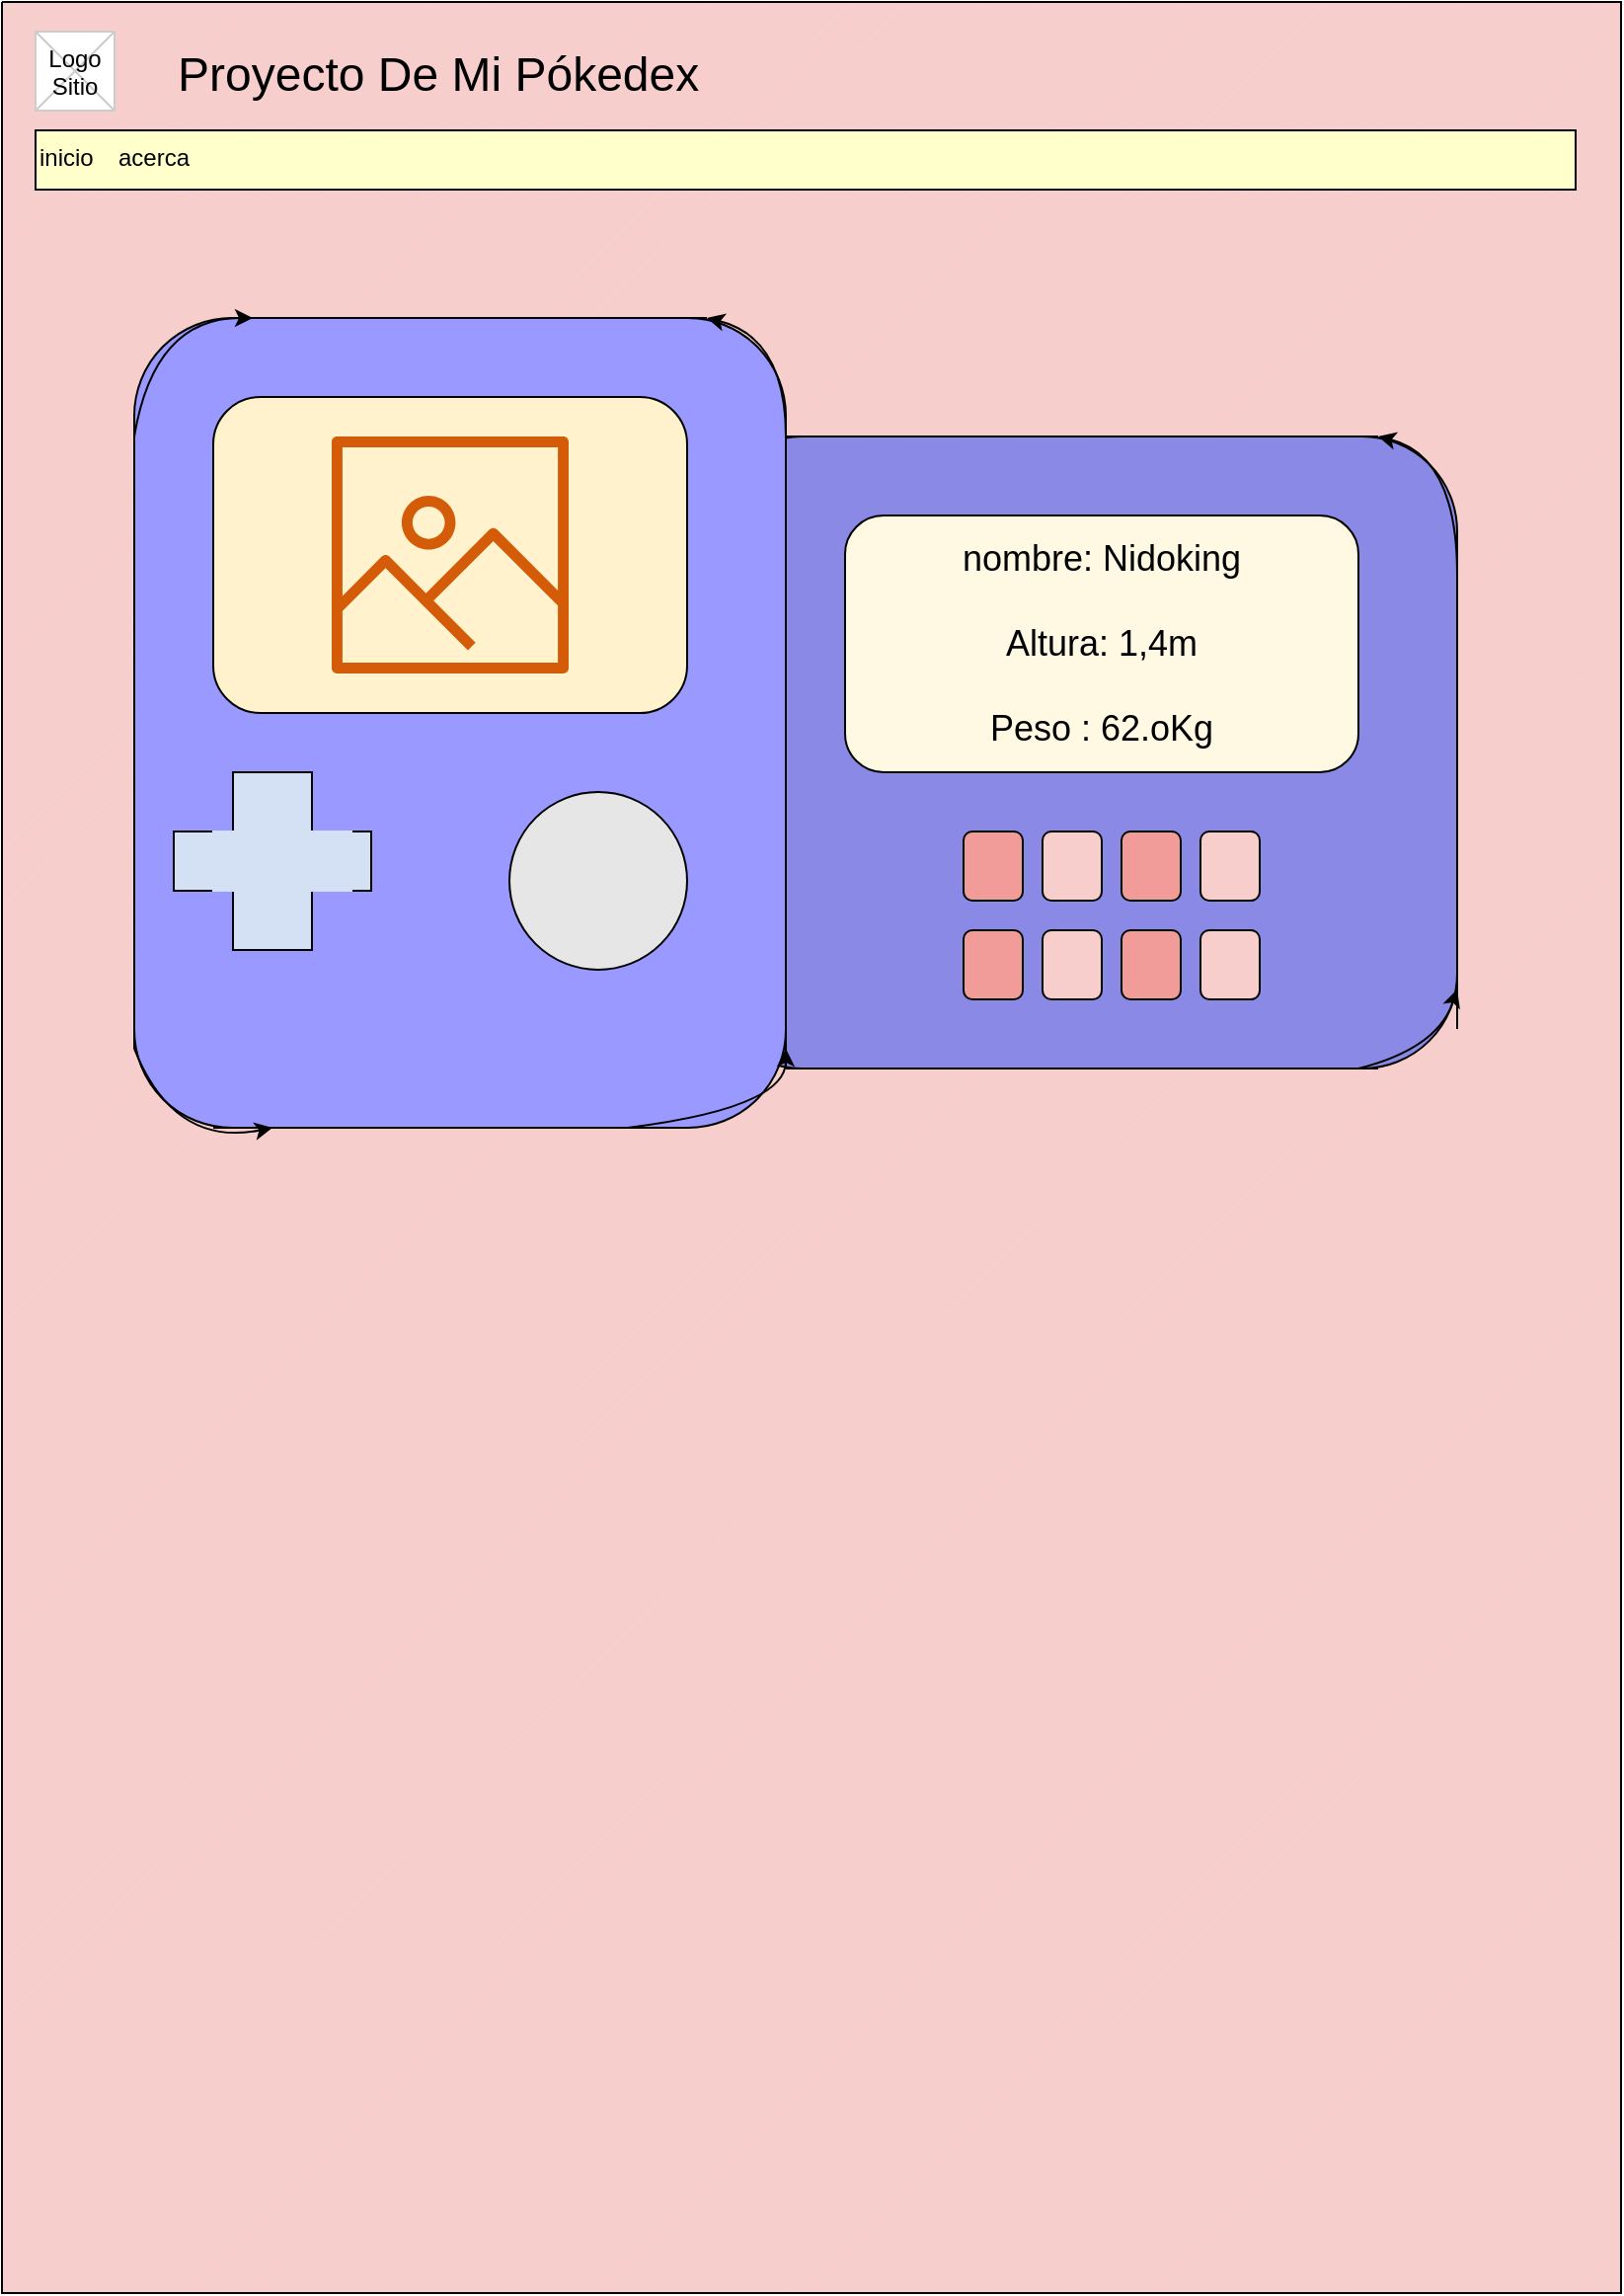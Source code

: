 <mxfile version="20.0.0" type="device"><diagram name="Page-1" id="f1b7ffb7-ca1e-a977-7cf5-a751b3c06c05"><mxGraphModel dx="430" dy="234" grid="1" gridSize="10" guides="1" tooltips="1" connect="1" arrows="1" fold="1" page="1" pageScale="1" pageWidth="826" pageHeight="1169" background="none" math="0" shadow="0"><root><mxCell id="0"/><mxCell id="1" parent="0"/><mxCell id="rDXwTBWIYCc_Xoyf9eO_-30" value="" style="verticalLabelPosition=bottom;verticalAlign=top;html=1;shape=mxgraph.basic.patternFillRect;fillStyle=diag;step=5;fillStrokeWidth=0.2;fillStrokeColor=#dddddd;rounded=0;fontFamily=Helvetica;fontSize=12;fontColor=default;strokeColor=#000000;fillColor=#F8CECC;" vertex="1" parent="1"><mxGeometry x="3" width="820" height="1160" as="geometry"/></mxCell><mxCell id="rDXwTBWIYCc_Xoyf9eO_-28" value="" style="rounded=1;whiteSpace=wrap;html=1;strokeColor=#000000;fillColor=#8A8AE6;" vertex="1" parent="1"><mxGeometry x="360" y="220" width="380" height="320" as="geometry"/></mxCell><mxCell id="rDXwTBWIYCc_Xoyf9eO_-27" value="" style="rounded=1;whiteSpace=wrap;html=1;strokeColor=#000000;fillColor=#9999FF;direction=south;" vertex="1" parent="1"><mxGeometry x="70" y="160" width="330" height="410" as="geometry"/></mxCell><mxCell id="rDXwTBWIYCc_Xoyf9eO_-23" value="" style="rounded=0;whiteSpace=wrap;html=1;fillColor=#D4E1F5;direction=west;strokeColor=#000000;" vertex="1" parent="1"><mxGeometry x="90" y="420" width="30" height="30" as="geometry"/></mxCell><mxCell id="rDXwTBWIYCc_Xoyf9eO_-21" value="" style="rounded=0;whiteSpace=wrap;html=1;fillColor=#FFFFCC;" vertex="1" parent="1"><mxGeometry x="20" y="65" width="780" height="30" as="geometry"/></mxCell><mxCell id="2" value="Proyecto De Mi Pókedex" style="text;spacingTop=-5;fontSize=24;fontStyle=0" parent="1" vertex="1"><mxGeometry x="90" y="20" width="230" height="25" as="geometry"/></mxCell><mxCell id="3" value="" style="line;strokeWidth=1" parent="1" vertex="1"><mxGeometry x="20" y="60" width="780" height="10" as="geometry"/></mxCell><mxCell id="4" value="" style="line;strokeWidth=1" parent="1" vertex="1"><mxGeometry x="20" y="90" width="780" height="10" as="geometry"/></mxCell><mxCell id="6" value="acerca" style="text;spacingTop=-5;" parent="1" vertex="1"><mxGeometry x="60.0" y="70.0" width="30" height="20" as="geometry"/></mxCell><mxCell id="20" value="" style="verticalLabelPosition=bottom;verticalAlign=top;strokeWidth=1;shape=mxgraph.mockup.graphics.iconGrid;strokeColor=#CCCCCC;gridSize=1,1;" parent="1" vertex="1"><mxGeometry x="20" y="15" width="40" height="40" as="geometry"/></mxCell><mxCell id="21" value="Logo&#10;Sitio&#10;" style="text;spacingTop=-5;align=center" parent="1" vertex="1"><mxGeometry x="20" y="20" width="40" height="40" as="geometry"/></mxCell><mxCell id="Reicult8ep2ihhYjTRdW-64" value="inicio" style="text;spacingTop=-5;" parent="1" vertex="1"><mxGeometry x="20.0" y="70.0" width="30" height="20" as="geometry"/></mxCell><mxCell id="Reicult8ep2ihhYjTRdW-65" value="" style="endArrow=none;html=1;rounded=0;fontSize=24;" parent="1" edge="1"><mxGeometry width="50" height="50" relative="1" as="geometry"><mxPoint x="400" y="540" as="sourcePoint"/><mxPoint x="400" y="220" as="targetPoint"/></mxGeometry></mxCell><mxCell id="Reicult8ep2ihhYjTRdW-66" value="" style="endArrow=none;html=1;rounded=0;fontSize=24;" parent="1" edge="1"><mxGeometry width="50" height="50" relative="1" as="geometry"><mxPoint x="360" y="160" as="sourcePoint"/><mxPoint x="130" y="160" as="targetPoint"/></mxGeometry></mxCell><mxCell id="Reicult8ep2ihhYjTRdW-67" value="" style="curved=1;endArrow=classic;html=1;rounded=0;fontSize=24;" parent="1" edge="1"><mxGeometry width="50" height="50" relative="1" as="geometry"><mxPoint x="70" y="220" as="sourcePoint"/><mxPoint x="130" y="160" as="targetPoint"/><Array as="points"><mxPoint x="80" y="160"/></Array></mxGeometry></mxCell><mxCell id="Reicult8ep2ihhYjTRdW-69" value="" style="endArrow=none;html=1;rounded=0;fontSize=24;" parent="1" edge="1"><mxGeometry width="50" height="50" relative="1" as="geometry"><mxPoint x="70" y="530" as="sourcePoint"/><mxPoint x="70" y="220" as="targetPoint"/></mxGeometry></mxCell><mxCell id="Reicult8ep2ihhYjTRdW-70" value="" style="curved=1;endArrow=classic;html=1;rounded=0;fontSize=24;" parent="1" edge="1"><mxGeometry width="50" height="50" relative="1" as="geometry"><mxPoint x="70" y="530" as="sourcePoint"/><mxPoint x="140" y="570" as="targetPoint"/><Array as="points"><mxPoint x="90" y="580"/></Array></mxGeometry></mxCell><mxCell id="Reicult8ep2ihhYjTRdW-72" value="" style="curved=1;endArrow=classic;html=1;rounded=0;fontSize=24;" parent="1" edge="1"><mxGeometry width="50" height="50" relative="1" as="geometry"><mxPoint x="400" y="220" as="sourcePoint"/><mxPoint x="360" y="160" as="targetPoint"/><Array as="points"><mxPoint x="400" y="170"/></Array></mxGeometry></mxCell><mxCell id="Reicult8ep2ihhYjTRdW-73" value="" style="curved=1;endArrow=classic;html=1;rounded=0;fontSize=24;" parent="1" edge="1"><mxGeometry width="50" height="50" relative="1" as="geometry"><mxPoint x="320" y="570" as="sourcePoint"/><mxPoint x="400" y="530" as="targetPoint"/><Array as="points"><mxPoint x="400" y="560"/></Array></mxGeometry></mxCell><mxCell id="Reicult8ep2ihhYjTRdW-74" value="" style="endArrow=none;html=1;rounded=0;fontSize=24;" parent="1" edge="1"><mxGeometry width="50" height="50" relative="1" as="geometry"><mxPoint x="340" y="570" as="sourcePoint"/><mxPoint x="110" y="570" as="targetPoint"/></mxGeometry></mxCell><mxCell id="Reicult8ep2ihhYjTRdW-75" value="" style="rounded=1;whiteSpace=wrap;html=1;fillColor=#FFF2CC;" parent="1" vertex="1"><mxGeometry x="110" y="200" width="240" height="160" as="geometry"/></mxCell><mxCell id="Reicult8ep2ihhYjTRdW-79" value="" style="endArrow=none;html=1;rounded=0;" parent="1" edge="1"><mxGeometry width="50" height="50" relative="1" as="geometry"><mxPoint x="120" y="420" as="sourcePoint"/><mxPoint x="120" y="390" as="targetPoint"/></mxGeometry></mxCell><mxCell id="Reicult8ep2ihhYjTRdW-81" value="" style="endArrow=none;html=1;rounded=0;" parent="1" edge="1"><mxGeometry width="50" height="50" relative="1" as="geometry"><mxPoint x="160" y="420" as="sourcePoint"/><mxPoint x="160" y="390" as="targetPoint"/></mxGeometry></mxCell><mxCell id="Reicult8ep2ihhYjTRdW-82" value="" style="endArrow=none;html=1;rounded=0;" parent="1" edge="1"><mxGeometry width="50" height="50" relative="1" as="geometry"><mxPoint x="160" y="390" as="sourcePoint"/><mxPoint x="120" y="390" as="targetPoint"/><Array as="points"/></mxGeometry></mxCell><mxCell id="Reicult8ep2ihhYjTRdW-84" value="" style="endArrow=none;html=1;rounded=0;fillColor=#D4E1F5;" parent="1" edge="1"><mxGeometry width="50" height="50" relative="1" as="geometry"><mxPoint x="160" y="480" as="sourcePoint"/><mxPoint x="120" y="480" as="targetPoint"/><Array as="points"/></mxGeometry></mxCell><mxCell id="Reicult8ep2ihhYjTRdW-85" value="" style="endArrow=none;html=1;rounded=0;fillColor=#D4E1F5;" parent="1" edge="1"><mxGeometry width="50" height="50" relative="1" as="geometry"><mxPoint x="190" y="450" as="sourcePoint"/><mxPoint x="190" y="420" as="targetPoint"/></mxGeometry></mxCell><mxCell id="Reicult8ep2ihhYjTRdW-86" value="" style="endArrow=none;html=1;rounded=0;fillColor=#D4E1F5;" parent="1" edge="1"><mxGeometry width="50" height="50" relative="1" as="geometry"><mxPoint x="90" y="450" as="sourcePoint"/><mxPoint x="90" y="420" as="targetPoint"/></mxGeometry></mxCell><mxCell id="Reicult8ep2ihhYjTRdW-87" value="" style="endArrow=none;html=1;rounded=0;fillColor=#D4E1F5;" parent="1" edge="1"><mxGeometry width="50" height="50" relative="1" as="geometry"><mxPoint x="190" y="420" as="sourcePoint"/><mxPoint x="160" y="420" as="targetPoint"/><Array as="points"/></mxGeometry></mxCell><mxCell id="Reicult8ep2ihhYjTRdW-88" value="" style="endArrow=none;html=1;rounded=0;fillColor=#D4E1F5;" parent="1" edge="1"><mxGeometry width="50" height="50" relative="1" as="geometry"><mxPoint x="190" y="450" as="sourcePoint"/><mxPoint x="160" y="450" as="targetPoint"/><Array as="points"/></mxGeometry></mxCell><mxCell id="Reicult8ep2ihhYjTRdW-89" value="" style="endArrow=none;html=1;rounded=0;fillColor=#D4E1F5;" parent="1" edge="1"><mxGeometry width="50" height="50" relative="1" as="geometry"><mxPoint x="120" y="420" as="sourcePoint"/><mxPoint x="90" y="420" as="targetPoint"/><Array as="points"/></mxGeometry></mxCell><mxCell id="Reicult8ep2ihhYjTRdW-90" value="" style="endArrow=none;html=1;rounded=0;fillColor=#D4E1F5;" parent="1" edge="1"><mxGeometry width="50" height="50" relative="1" as="geometry"><mxPoint x="120" y="450" as="sourcePoint"/><mxPoint x="90" y="450" as="targetPoint"/><Array as="points"><mxPoint x="100" y="450"/></Array></mxGeometry></mxCell><mxCell id="Reicult8ep2ihhYjTRdW-91" value="" style="endArrow=none;html=1;rounded=0;fillColor=#D4E1F5;" parent="1" edge="1"><mxGeometry width="50" height="50" relative="1" as="geometry"><mxPoint x="120" y="480" as="sourcePoint"/><mxPoint x="120" y="450" as="targetPoint"/></mxGeometry></mxCell><mxCell id="Reicult8ep2ihhYjTRdW-92" value="" style="endArrow=none;html=1;rounded=0;fillColor=#D4E1F5;" parent="1" edge="1"><mxGeometry width="50" height="50" relative="1" as="geometry"><mxPoint x="160" y="480" as="sourcePoint"/><mxPoint x="160" y="450" as="targetPoint"/></mxGeometry></mxCell><mxCell id="Reicult8ep2ihhYjTRdW-93" value="" style="ellipse;whiteSpace=wrap;html=1;aspect=fixed;fillColor=#E6E6E6;" parent="1" vertex="1"><mxGeometry x="260" y="400" width="90" height="90" as="geometry"/></mxCell><mxCell id="Reicult8ep2ihhYjTRdW-94" value="" style="endArrow=none;html=1;rounded=0;" parent="1" edge="1"><mxGeometry width="50" height="50" relative="1" as="geometry"><mxPoint x="400" y="220" as="sourcePoint"/><mxPoint x="700" y="220" as="targetPoint"/></mxGeometry></mxCell><mxCell id="Reicult8ep2ihhYjTRdW-95" value="" style="endArrow=none;html=1;rounded=0;" parent="1" edge="1"><mxGeometry width="50" height="50" relative="1" as="geometry"><mxPoint x="400" y="540" as="sourcePoint"/><mxPoint x="700" y="540" as="targetPoint"/></mxGeometry></mxCell><mxCell id="Reicult8ep2ihhYjTRdW-96" value="" style="curved=1;endArrow=classic;html=1;rounded=0;fontSize=24;" parent="1" edge="1"><mxGeometry width="50" height="50" relative="1" as="geometry"><mxPoint x="740" y="290" as="sourcePoint"/><mxPoint x="700" y="220" as="targetPoint"/><Array as="points"><mxPoint x="740" y="230"/></Array></mxGeometry></mxCell><mxCell id="Reicult8ep2ihhYjTRdW-98" value="" style="curved=1;endArrow=classic;html=1;rounded=0;fontSize=24;" parent="1" edge="1"><mxGeometry width="50" height="50" relative="1" as="geometry"><mxPoint x="690" y="540" as="sourcePoint"/><mxPoint x="740" y="500" as="targetPoint"/><Array as="points"><mxPoint x="730" y="530"/></Array></mxGeometry></mxCell><mxCell id="Reicult8ep2ihhYjTRdW-99" value="" style="endArrow=none;html=1;rounded=0;fontSize=24;" parent="1" edge="1"><mxGeometry width="50" height="50" relative="1" as="geometry"><mxPoint x="740" y="520" as="sourcePoint"/><mxPoint x="740" y="290" as="targetPoint"/></mxGeometry></mxCell><mxCell id="Reicult8ep2ihhYjTRdW-100" value="&lt;font style=&quot;vertical-align: inherit; font-size: 18px;&quot;&gt;&lt;font style=&quot;vertical-align: inherit; font-size: 18px;&quot;&gt;&lt;font style=&quot;vertical-align: inherit;&quot;&gt;&lt;font style=&quot;vertical-align: inherit;&quot;&gt;nombre: Nidoking&lt;/font&gt;&lt;/font&gt;&lt;br&gt;&lt;br&gt;&lt;font style=&quot;vertical-align: inherit;&quot;&gt;&lt;font style=&quot;vertical-align: inherit;&quot;&gt;Altura: 1,4m&lt;/font&gt;&lt;/font&gt;&lt;br&gt;&amp;nbsp;&lt;br&gt;&lt;font style=&quot;vertical-align: inherit;&quot;&gt;&lt;font style=&quot;vertical-align: inherit;&quot;&gt;Peso : 62.oKg&lt;/font&gt;&lt;/font&gt;&lt;br&gt;&lt;/font&gt;&lt;/font&gt;" style="rounded=1;whiteSpace=wrap;html=1;fillColor=#FFF8E3;" parent="1" vertex="1"><mxGeometry x="430" y="260" width="260" height="130" as="geometry"/></mxCell><mxCell id="Reicult8ep2ihhYjTRdW-101" value="" style="rounded=1;whiteSpace=wrap;html=1;fillColor=#F19C99;" parent="1" vertex="1"><mxGeometry x="490" y="420" width="30" height="35" as="geometry"/></mxCell><mxCell id="Reicult8ep2ihhYjTRdW-102" value="" style="rounded=1;whiteSpace=wrap;html=1;fillColor=#F8CECC;" parent="1" vertex="1"><mxGeometry x="530" y="420" width="30" height="35" as="geometry"/></mxCell><mxCell id="Reicult8ep2ihhYjTRdW-103" value="" style="rounded=1;whiteSpace=wrap;html=1;fillColor=#F19C99;" parent="1" vertex="1"><mxGeometry x="570" y="420" width="30" height="35" as="geometry"/></mxCell><mxCell id="Reicult8ep2ihhYjTRdW-104" value="" style="rounded=1;whiteSpace=wrap;html=1;fillColor=#F8CECC;" parent="1" vertex="1"><mxGeometry x="610" y="420" width="30" height="35" as="geometry"/></mxCell><mxCell id="Reicult8ep2ihhYjTRdW-105" value="" style="rounded=1;whiteSpace=wrap;html=1;fillColor=#F19C99;" parent="1" vertex="1"><mxGeometry x="490" y="470" width="30" height="35" as="geometry"/></mxCell><mxCell id="Reicult8ep2ihhYjTRdW-106" value="" style="rounded=1;whiteSpace=wrap;html=1;fillColor=#F8CECC;" parent="1" vertex="1"><mxGeometry x="530" y="470" width="30" height="35" as="geometry"/></mxCell><mxCell id="Reicult8ep2ihhYjTRdW-107" value="" style="rounded=1;whiteSpace=wrap;html=1;fillColor=#F19C99;" parent="1" vertex="1"><mxGeometry x="570" y="470" width="30" height="35" as="geometry"/></mxCell><mxCell id="Reicult8ep2ihhYjTRdW-108" value="" style="rounded=1;whiteSpace=wrap;html=1;fillColor=#F8CECC;" parent="1" vertex="1"><mxGeometry x="610" y="470" width="30" height="35" as="geometry"/></mxCell><mxCell id="Reicult8ep2ihhYjTRdW-109" value="" style="sketch=0;outlineConnect=0;fontColor=#232F3E;gradientColor=none;fillColor=#D45B07;strokeColor=none;dashed=0;verticalLabelPosition=bottom;verticalAlign=top;align=center;html=1;fontSize=12;fontStyle=0;aspect=fixed;pointerEvents=1;shape=mxgraph.aws4.container_registry_image;" parent="1" vertex="1"><mxGeometry x="170" y="220" width="120" height="120" as="geometry"/></mxCell><mxCell id="rDXwTBWIYCc_Xoyf9eO_-22" value="" style="rounded=0;whiteSpace=wrap;html=1;fillColor=#D4E1F5;direction=south;strokeColor=#000000;" vertex="1" parent="1"><mxGeometry x="120" y="390" width="40" height="90" as="geometry"/></mxCell><mxCell id="rDXwTBWIYCc_Xoyf9eO_-24" value="" style="rounded=0;whiteSpace=wrap;html=1;fillColor=#D4E1F5;direction=west;strokeColor=#000000;" vertex="1" parent="1"><mxGeometry x="160" y="420" width="30" height="30" as="geometry"/></mxCell><mxCell id="rDXwTBWIYCc_Xoyf9eO_-25" value="" style="rounded=0;whiteSpace=wrap;html=1;fillColor=#D4E1F5;direction=west;strokeColor=#D4E1F5;" vertex="1" parent="1"><mxGeometry x="110" y="420" width="70" height="30" as="geometry"/></mxCell></root></mxGraphModel></diagram></mxfile>